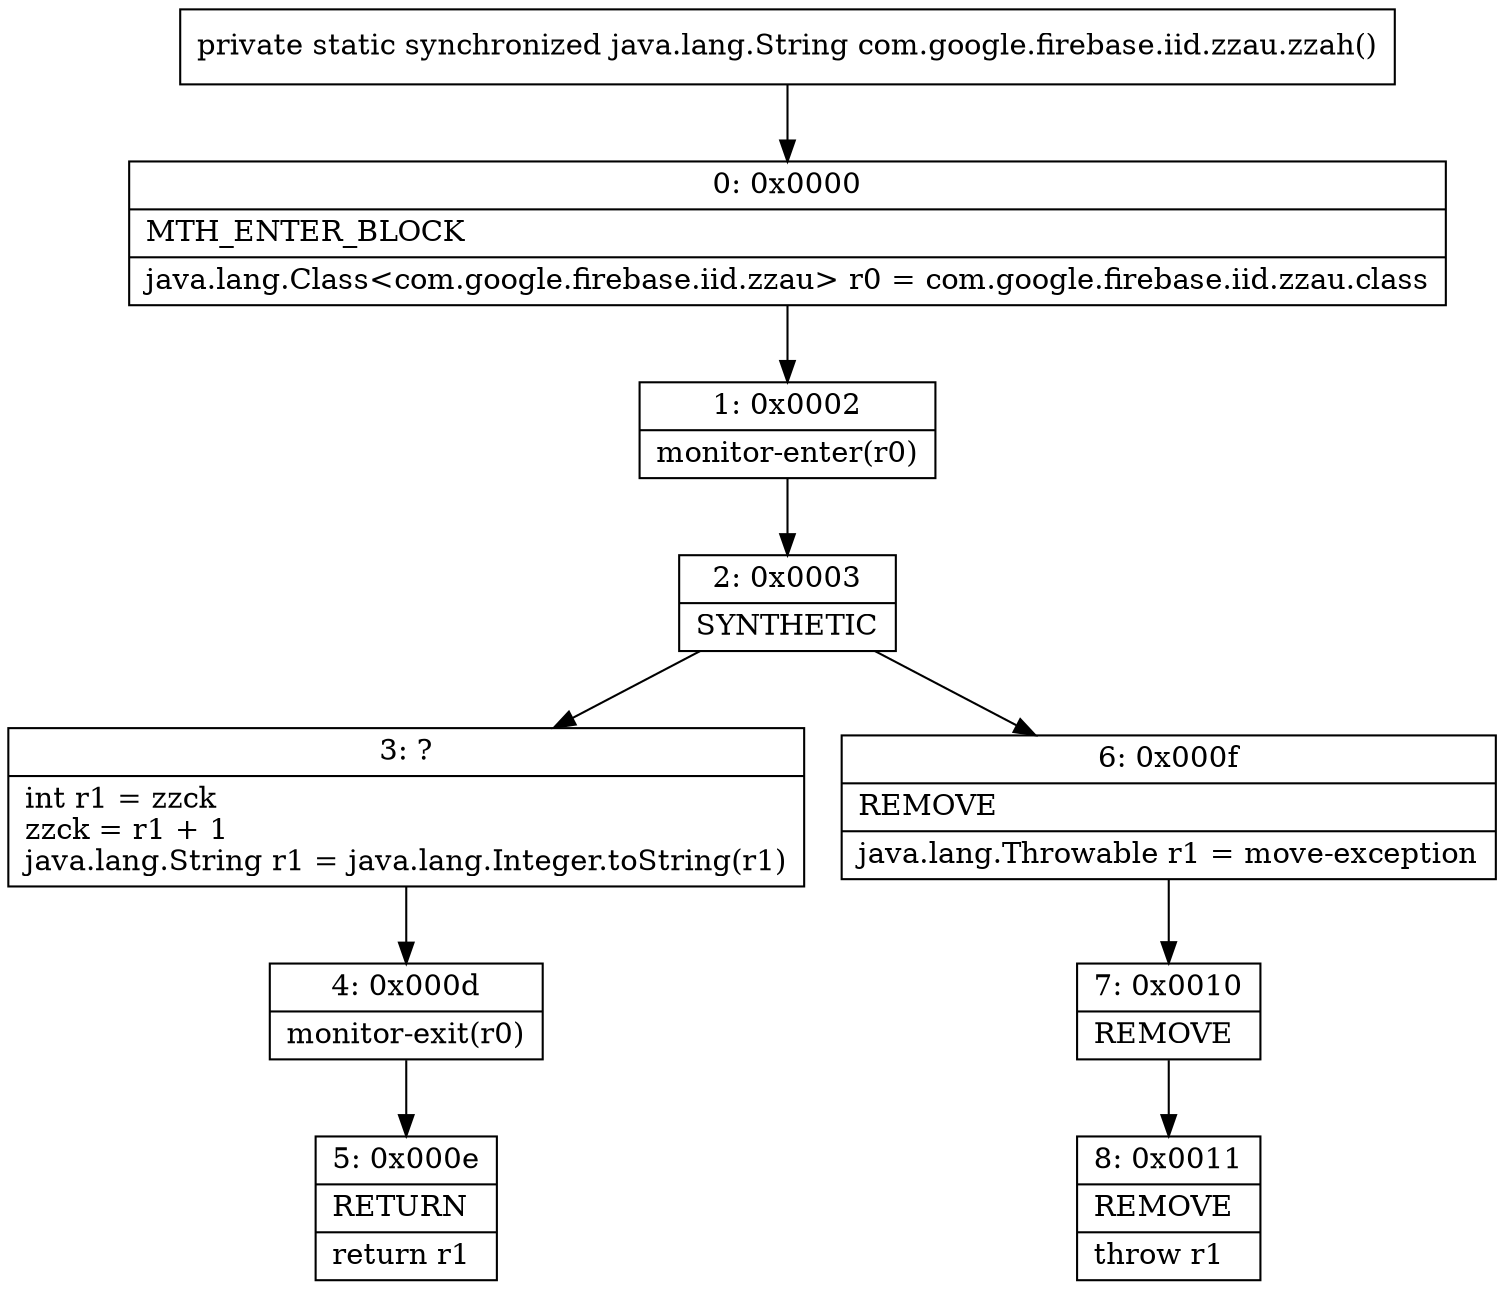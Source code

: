 digraph "CFG forcom.google.firebase.iid.zzau.zzah()Ljava\/lang\/String;" {
Node_0 [shape=record,label="{0\:\ 0x0000|MTH_ENTER_BLOCK\l|java.lang.Class\<com.google.firebase.iid.zzau\> r0 = com.google.firebase.iid.zzau.class\l}"];
Node_1 [shape=record,label="{1\:\ 0x0002|monitor\-enter(r0)\l}"];
Node_2 [shape=record,label="{2\:\ 0x0003|SYNTHETIC\l}"];
Node_3 [shape=record,label="{3\:\ ?|int r1 = zzck\lzzck = r1 + 1\ljava.lang.String r1 = java.lang.Integer.toString(r1)\l}"];
Node_4 [shape=record,label="{4\:\ 0x000d|monitor\-exit(r0)\l}"];
Node_5 [shape=record,label="{5\:\ 0x000e|RETURN\l|return r1\l}"];
Node_6 [shape=record,label="{6\:\ 0x000f|REMOVE\l|java.lang.Throwable r1 = move\-exception\l}"];
Node_7 [shape=record,label="{7\:\ 0x0010|REMOVE\l}"];
Node_8 [shape=record,label="{8\:\ 0x0011|REMOVE\l|throw r1\l}"];
MethodNode[shape=record,label="{private static synchronized java.lang.String com.google.firebase.iid.zzau.zzah() }"];
MethodNode -> Node_0;
Node_0 -> Node_1;
Node_1 -> Node_2;
Node_2 -> Node_3;
Node_2 -> Node_6;
Node_3 -> Node_4;
Node_4 -> Node_5;
Node_6 -> Node_7;
Node_7 -> Node_8;
}

